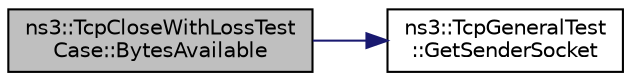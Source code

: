 digraph "ns3::TcpCloseWithLossTestCase::BytesAvailable"
{
 // LATEX_PDF_SIZE
  edge [fontname="Helvetica",fontsize="10",labelfontname="Helvetica",labelfontsize="10"];
  node [fontname="Helvetica",fontsize="10",shape=record];
  rankdir="LR";
  Node1 [label="ns3::TcpCloseWithLossTest\lCase::BytesAvailable",height=0.2,width=0.4,color="black", fillcolor="grey75", style="filled", fontcolor="black",tooltip=" "];
  Node1 -> Node2 [color="midnightblue",fontsize="10",style="solid",fontname="Helvetica"];
  Node2 [label="ns3::TcpGeneralTest\l::GetSenderSocket",height=0.2,width=0.4,color="black", fillcolor="white", style="filled",URL="$classns3_1_1_tcp_general_test.html#ae6a29b683f684bc452b14dc52834a3a9",tooltip="Get the pointer to a previously created sender socket."];
}
